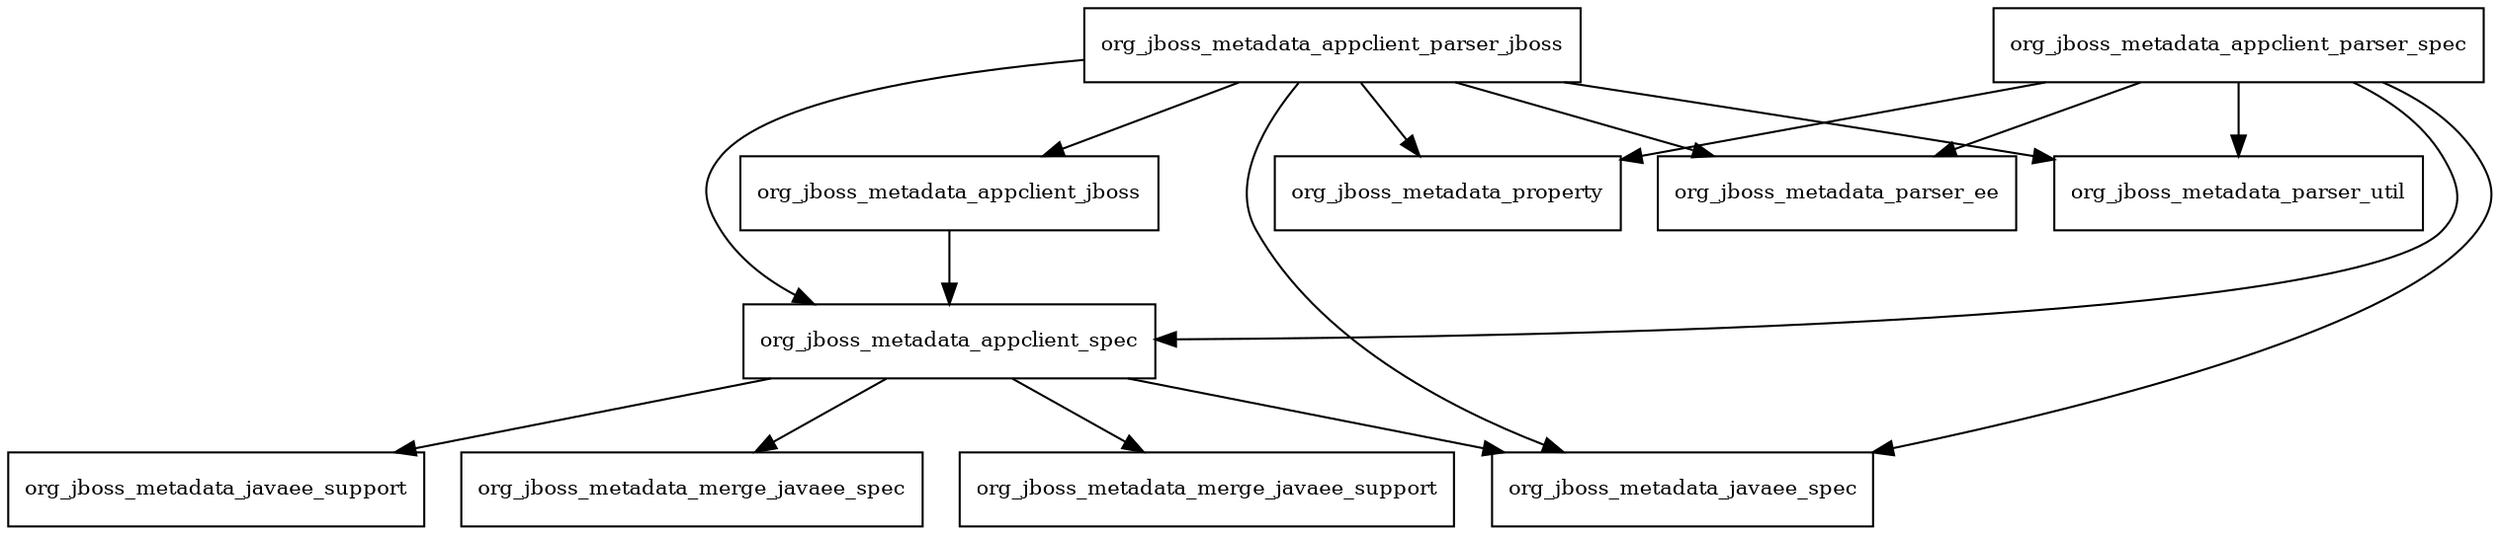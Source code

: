 digraph jboss_metadata_appclient_7_1_0_Final_redhat_1_package_dependencies {
  node [shape = box, fontsize=10.0];
  org_jboss_metadata_appclient_jboss -> org_jboss_metadata_appclient_spec;
  org_jboss_metadata_appclient_parser_jboss -> org_jboss_metadata_appclient_jboss;
  org_jboss_metadata_appclient_parser_jboss -> org_jboss_metadata_appclient_spec;
  org_jboss_metadata_appclient_parser_jboss -> org_jboss_metadata_javaee_spec;
  org_jboss_metadata_appclient_parser_jboss -> org_jboss_metadata_parser_ee;
  org_jboss_metadata_appclient_parser_jboss -> org_jboss_metadata_parser_util;
  org_jboss_metadata_appclient_parser_jboss -> org_jboss_metadata_property;
  org_jboss_metadata_appclient_parser_spec -> org_jboss_metadata_appclient_spec;
  org_jboss_metadata_appclient_parser_spec -> org_jboss_metadata_javaee_spec;
  org_jboss_metadata_appclient_parser_spec -> org_jboss_metadata_parser_ee;
  org_jboss_metadata_appclient_parser_spec -> org_jboss_metadata_parser_util;
  org_jboss_metadata_appclient_parser_spec -> org_jboss_metadata_property;
  org_jboss_metadata_appclient_spec -> org_jboss_metadata_javaee_spec;
  org_jboss_metadata_appclient_spec -> org_jboss_metadata_javaee_support;
  org_jboss_metadata_appclient_spec -> org_jboss_metadata_merge_javaee_spec;
  org_jboss_metadata_appclient_spec -> org_jboss_metadata_merge_javaee_support;
}
